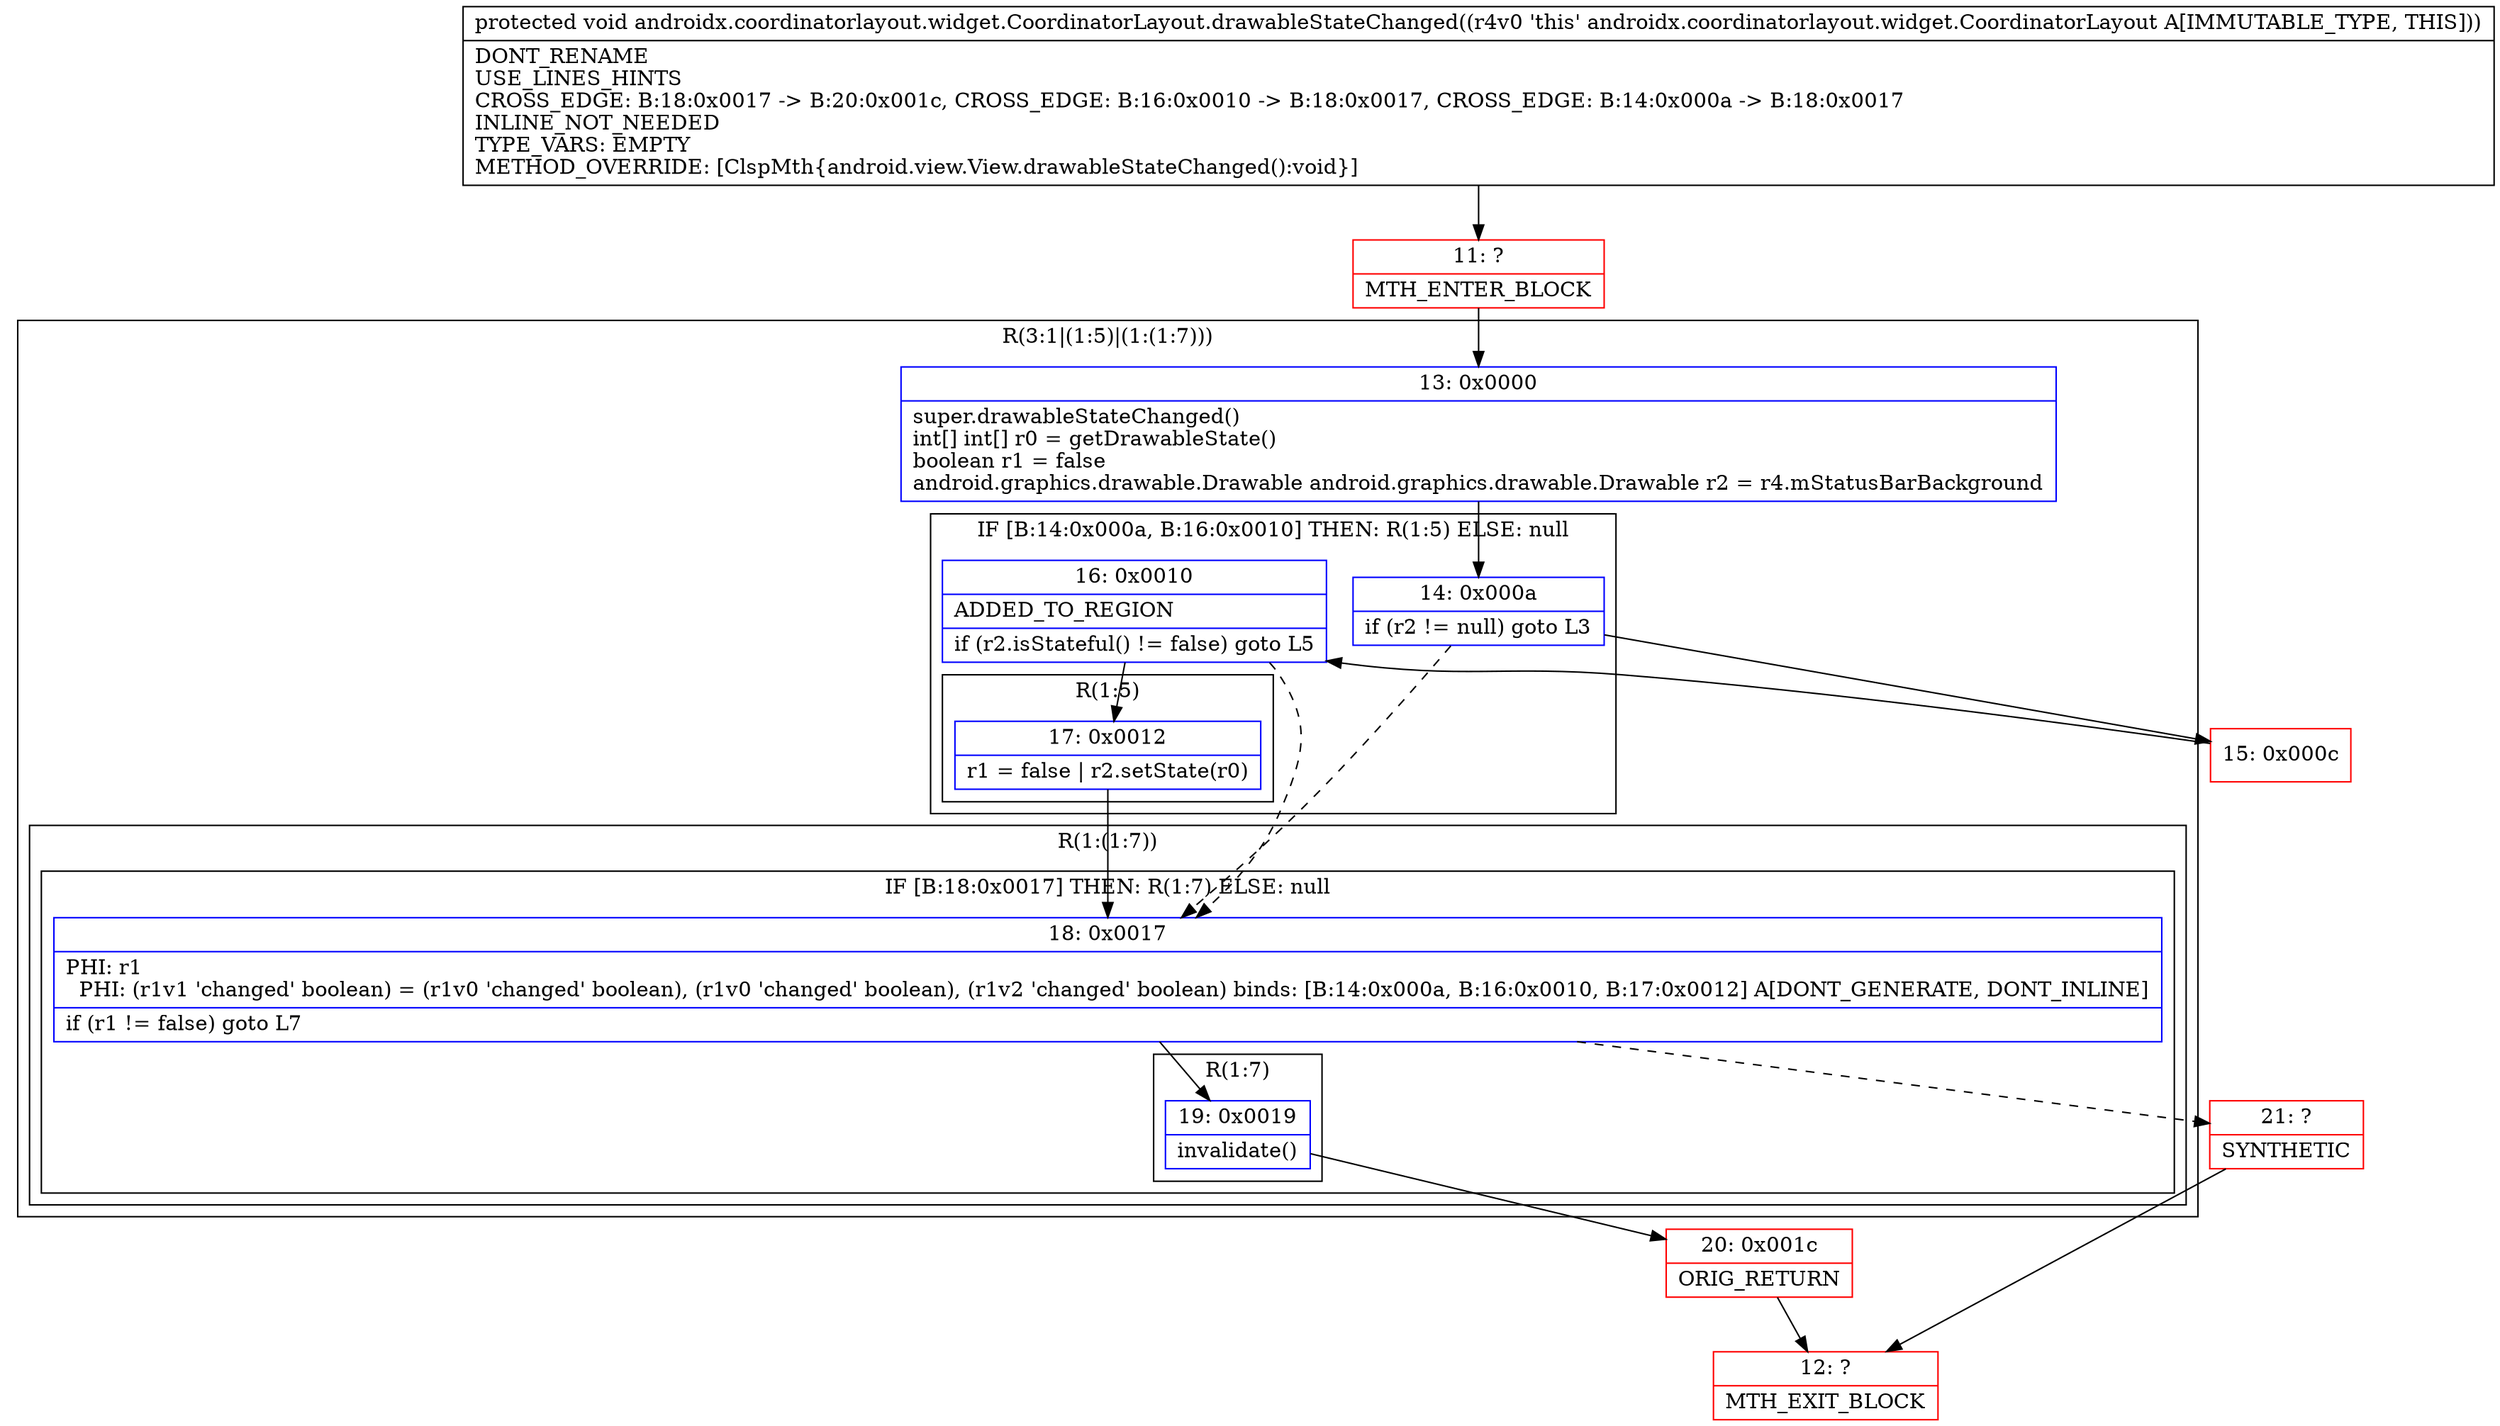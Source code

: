 digraph "CFG forandroidx.coordinatorlayout.widget.CoordinatorLayout.drawableStateChanged()V" {
subgraph cluster_Region_1900085845 {
label = "R(3:1|(1:5)|(1:(1:7)))";
node [shape=record,color=blue];
Node_13 [shape=record,label="{13\:\ 0x0000|super.drawableStateChanged()\lint[] int[] r0 = getDrawableState()\lboolean r1 = false\landroid.graphics.drawable.Drawable android.graphics.drawable.Drawable r2 = r4.mStatusBarBackground\l}"];
subgraph cluster_IfRegion_1780420495 {
label = "IF [B:14:0x000a, B:16:0x0010] THEN: R(1:5) ELSE: null";
node [shape=record,color=blue];
Node_14 [shape=record,label="{14\:\ 0x000a|if (r2 != null) goto L3\l}"];
Node_16 [shape=record,label="{16\:\ 0x0010|ADDED_TO_REGION\l|if (r2.isStateful() != false) goto L5\l}"];
subgraph cluster_Region_1646152806 {
label = "R(1:5)";
node [shape=record,color=blue];
Node_17 [shape=record,label="{17\:\ 0x0012|r1 = false \| r2.setState(r0)\l}"];
}
}
subgraph cluster_Region_1418423697 {
label = "R(1:(1:7))";
node [shape=record,color=blue];
subgraph cluster_IfRegion_243734781 {
label = "IF [B:18:0x0017] THEN: R(1:7) ELSE: null";
node [shape=record,color=blue];
Node_18 [shape=record,label="{18\:\ 0x0017|PHI: r1 \l  PHI: (r1v1 'changed' boolean) = (r1v0 'changed' boolean), (r1v0 'changed' boolean), (r1v2 'changed' boolean) binds: [B:14:0x000a, B:16:0x0010, B:17:0x0012] A[DONT_GENERATE, DONT_INLINE]\l|if (r1 != false) goto L7\l}"];
subgraph cluster_Region_396545263 {
label = "R(1:7)";
node [shape=record,color=blue];
Node_19 [shape=record,label="{19\:\ 0x0019|invalidate()\l}"];
}
}
}
}
Node_11 [shape=record,color=red,label="{11\:\ ?|MTH_ENTER_BLOCK\l}"];
Node_15 [shape=record,color=red,label="{15\:\ 0x000c}"];
Node_20 [shape=record,color=red,label="{20\:\ 0x001c|ORIG_RETURN\l}"];
Node_12 [shape=record,color=red,label="{12\:\ ?|MTH_EXIT_BLOCK\l}"];
Node_21 [shape=record,color=red,label="{21\:\ ?|SYNTHETIC\l}"];
MethodNode[shape=record,label="{protected void androidx.coordinatorlayout.widget.CoordinatorLayout.drawableStateChanged((r4v0 'this' androidx.coordinatorlayout.widget.CoordinatorLayout A[IMMUTABLE_TYPE, THIS]))  | DONT_RENAME\lUSE_LINES_HINTS\lCROSS_EDGE: B:18:0x0017 \-\> B:20:0x001c, CROSS_EDGE: B:16:0x0010 \-\> B:18:0x0017, CROSS_EDGE: B:14:0x000a \-\> B:18:0x0017\lINLINE_NOT_NEEDED\lTYPE_VARS: EMPTY\lMETHOD_OVERRIDE: [ClspMth\{android.view.View.drawableStateChanged():void\}]\l}"];
MethodNode -> Node_11;Node_13 -> Node_14;
Node_14 -> Node_15;
Node_14 -> Node_18[style=dashed];
Node_16 -> Node_17;
Node_16 -> Node_18[style=dashed];
Node_17 -> Node_18;
Node_18 -> Node_19;
Node_18 -> Node_21[style=dashed];
Node_19 -> Node_20;
Node_11 -> Node_13;
Node_15 -> Node_16;
Node_20 -> Node_12;
Node_21 -> Node_12;
}

